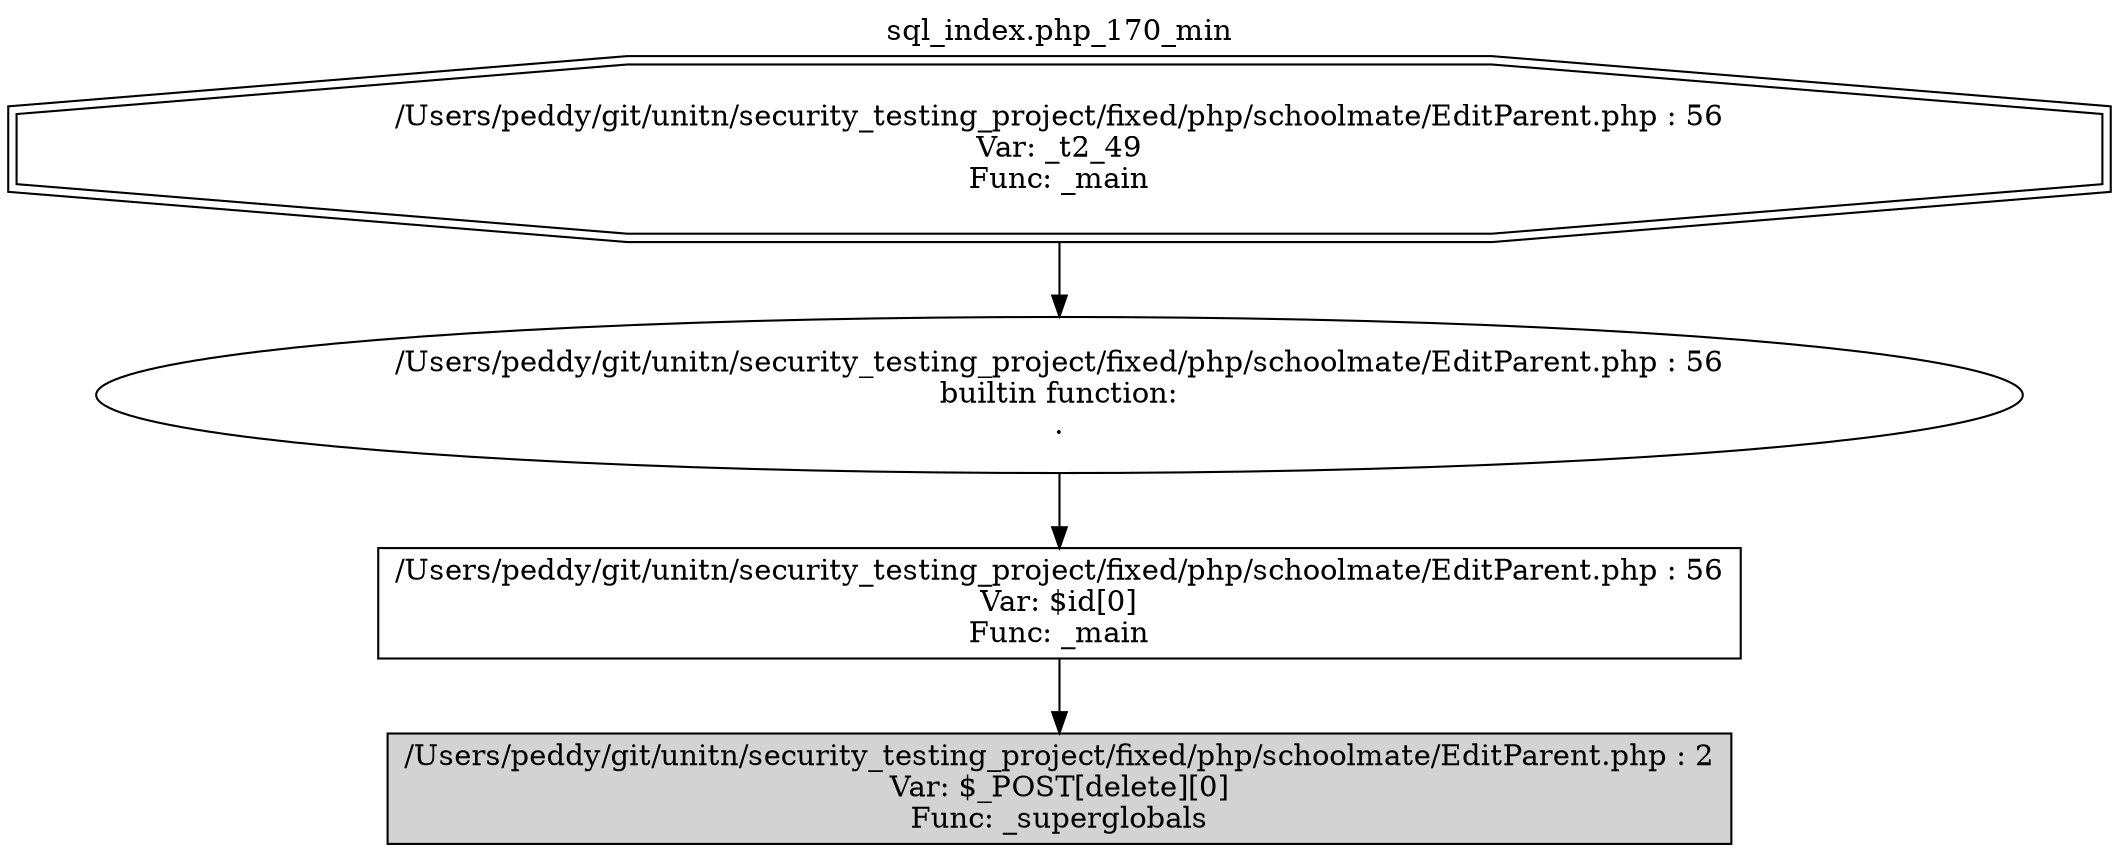 digraph cfg {
  label="sql_index.php_170_min";
  labelloc=t;
  n1 [shape=doubleoctagon, label="/Users/peddy/git/unitn/security_testing_project/fixed/php/schoolmate/EditParent.php : 56\nVar: _t2_49\nFunc: _main\n"];
  n2 [shape=ellipse, label="/Users/peddy/git/unitn/security_testing_project/fixed/php/schoolmate/EditParent.php : 56\nbuiltin function:\n.\n"];
  n3 [shape=box, label="/Users/peddy/git/unitn/security_testing_project/fixed/php/schoolmate/EditParent.php : 56\nVar: $id[0]\nFunc: _main\n"];
  n4 [shape=box, label="/Users/peddy/git/unitn/security_testing_project/fixed/php/schoolmate/EditParent.php : 2\nVar: $_POST[delete][0]\nFunc: _superglobals\n",style=filled];
  n1 -> n2;
  n2 -> n3;
  n3 -> n4;
}
